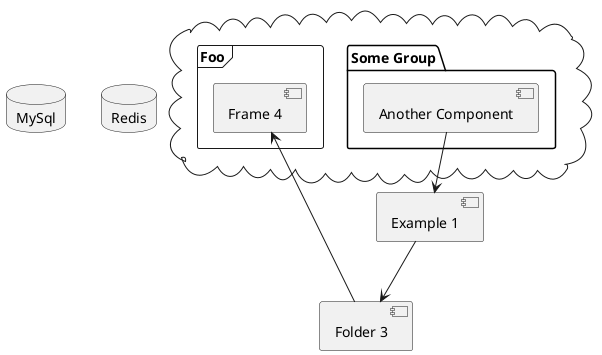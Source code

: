 @startuml

cloud {

  frame "Foo" {
    [Frame 4]
  }

  package "Some Group" {
    [Another Component]
  }
}


database "MySql" {

}

database "Redis" {

}


[Another Component] --> [Example 1]
[Example 1] --> [Folder 3]
[Folder 3] --> [Frame 4]

@enduml

